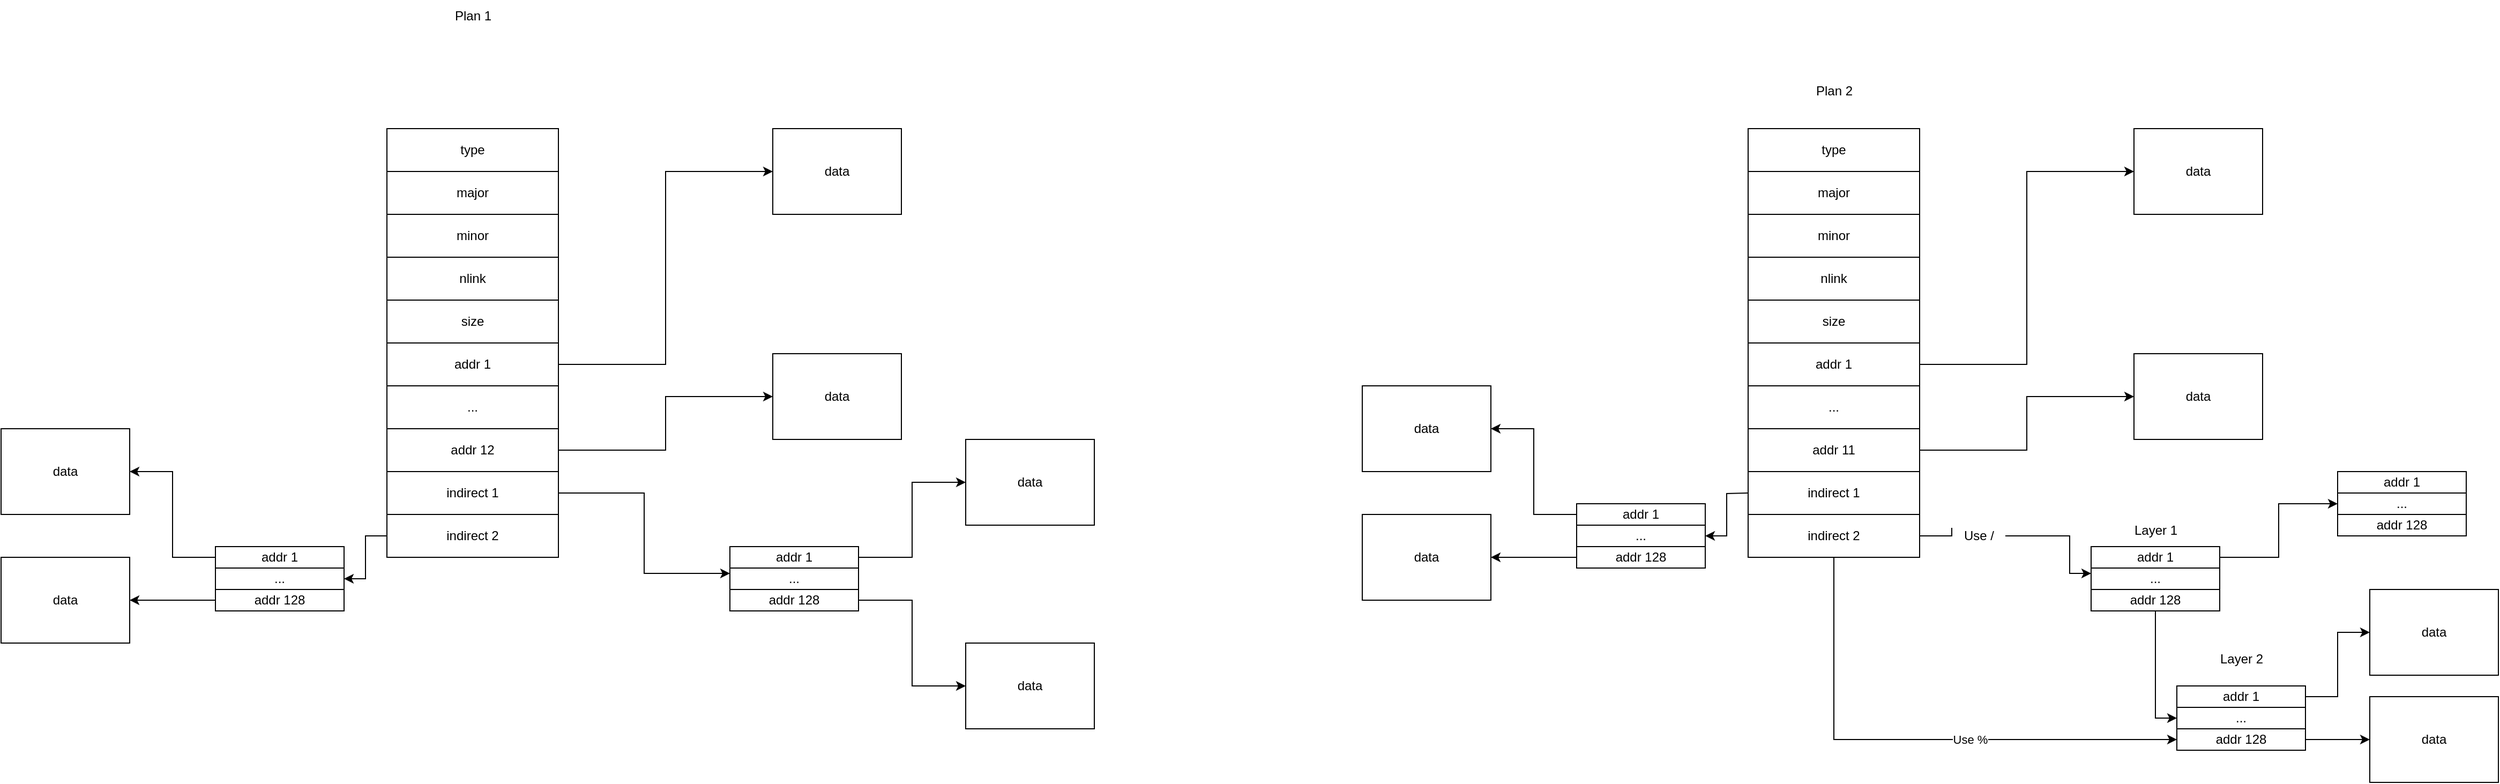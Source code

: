 <mxfile version="20.3.0" type="device"><diagram id="e3-TzHAw4-U0ZheP2jzK" name="第 1 页"><mxGraphModel dx="2062" dy="1225" grid="1" gridSize="10" guides="1" tooltips="1" connect="1" arrows="1" fold="1" page="1" pageScale="1" pageWidth="3000" pageHeight="6000" math="0" shadow="0"><root><mxCell id="0"/><mxCell id="1" parent="0"/><mxCell id="PF5CwZovc5ALDZFv1MpE-1" value="type" style="rounded=0;whiteSpace=wrap;html=1;" parent="1" vertex="1"><mxGeometry x="960" y="560" width="160" height="40" as="geometry"/></mxCell><mxCell id="PF5CwZovc5ALDZFv1MpE-2" value="major" style="rounded=0;whiteSpace=wrap;html=1;" parent="1" vertex="1"><mxGeometry x="960" y="600" width="160" height="40" as="geometry"/></mxCell><mxCell id="PF5CwZovc5ALDZFv1MpE-3" value="minor" style="rounded=0;whiteSpace=wrap;html=1;" parent="1" vertex="1"><mxGeometry x="960" y="640" width="160" height="40" as="geometry"/></mxCell><mxCell id="PF5CwZovc5ALDZFv1MpE-4" value="nlink" style="rounded=0;whiteSpace=wrap;html=1;" parent="1" vertex="1"><mxGeometry x="960" y="680" width="160" height="40" as="geometry"/></mxCell><mxCell id="PF5CwZovc5ALDZFv1MpE-5" value="size" style="rounded=0;whiteSpace=wrap;html=1;" parent="1" vertex="1"><mxGeometry x="960" y="720" width="160" height="40" as="geometry"/></mxCell><mxCell id="PF5CwZovc5ALDZFv1MpE-11" style="edgeStyle=orthogonalEdgeStyle;rounded=0;orthogonalLoop=1;jettySize=auto;html=1;entryX=0;entryY=0.5;entryDx=0;entryDy=0;" parent="1" source="PF5CwZovc5ALDZFv1MpE-6" target="PF5CwZovc5ALDZFv1MpE-9" edge="1"><mxGeometry relative="1" as="geometry"/></mxCell><mxCell id="PF5CwZovc5ALDZFv1MpE-6" value="addr 1" style="rounded=0;whiteSpace=wrap;html=1;" parent="1" vertex="1"><mxGeometry x="960" y="760" width="160" height="40" as="geometry"/></mxCell><mxCell id="PF5CwZovc5ALDZFv1MpE-7" value="..." style="rounded=0;whiteSpace=wrap;html=1;" parent="1" vertex="1"><mxGeometry x="960" y="800" width="160" height="40" as="geometry"/></mxCell><mxCell id="PF5CwZovc5ALDZFv1MpE-12" style="edgeStyle=orthogonalEdgeStyle;rounded=0;orthogonalLoop=1;jettySize=auto;html=1;entryX=0;entryY=0.5;entryDx=0;entryDy=0;" parent="1" source="PF5CwZovc5ALDZFv1MpE-8" target="PF5CwZovc5ALDZFv1MpE-10" edge="1"><mxGeometry relative="1" as="geometry"/></mxCell><mxCell id="PF5CwZovc5ALDZFv1MpE-8" value="addr 12" style="rounded=0;whiteSpace=wrap;html=1;" parent="1" vertex="1"><mxGeometry x="960" y="840" width="160" height="40" as="geometry"/></mxCell><mxCell id="PF5CwZovc5ALDZFv1MpE-9" value="data" style="rounded=0;whiteSpace=wrap;html=1;" parent="1" vertex="1"><mxGeometry x="1320" y="560" width="120" height="80" as="geometry"/></mxCell><mxCell id="PF5CwZovc5ALDZFv1MpE-10" value="data" style="rounded=0;whiteSpace=wrap;html=1;" parent="1" vertex="1"><mxGeometry x="1320" y="770" width="120" height="80" as="geometry"/></mxCell><mxCell id="PF5CwZovc5ALDZFv1MpE-18" style="edgeStyle=orthogonalEdgeStyle;rounded=0;orthogonalLoop=1;jettySize=auto;html=1;entryX=0;entryY=0.25;entryDx=0;entryDy=0;" parent="1" source="PF5CwZovc5ALDZFv1MpE-13" target="PF5CwZovc5ALDZFv1MpE-16" edge="1"><mxGeometry relative="1" as="geometry"/></mxCell><mxCell id="PF5CwZovc5ALDZFv1MpE-13" value="indirect 1" style="rounded=0;whiteSpace=wrap;html=1;" parent="1" vertex="1"><mxGeometry x="960" y="880" width="160" height="40" as="geometry"/></mxCell><mxCell id="PF5CwZovc5ALDZFv1MpE-40" style="edgeStyle=orthogonalEdgeStyle;rounded=0;orthogonalLoop=1;jettySize=auto;html=1;entryX=1;entryY=0.5;entryDx=0;entryDy=0;" parent="1" source="PF5CwZovc5ALDZFv1MpE-14" target="PF5CwZovc5ALDZFv1MpE-34" edge="1"><mxGeometry relative="1" as="geometry"/></mxCell><mxCell id="PF5CwZovc5ALDZFv1MpE-14" value="indirect 2" style="rounded=0;whiteSpace=wrap;html=1;" parent="1" vertex="1"><mxGeometry x="960" y="920" width="160" height="40" as="geometry"/></mxCell><mxCell id="PF5CwZovc5ALDZFv1MpE-21" style="edgeStyle=orthogonalEdgeStyle;rounded=0;orthogonalLoop=1;jettySize=auto;html=1;entryX=0;entryY=0.5;entryDx=0;entryDy=0;" parent="1" source="PF5CwZovc5ALDZFv1MpE-15" target="PF5CwZovc5ALDZFv1MpE-19" edge="1"><mxGeometry relative="1" as="geometry"/></mxCell><mxCell id="PF5CwZovc5ALDZFv1MpE-15" value="addr 1" style="rounded=0;whiteSpace=wrap;html=1;" parent="1" vertex="1"><mxGeometry x="1280" y="950" width="120" height="20" as="geometry"/></mxCell><mxCell id="PF5CwZovc5ALDZFv1MpE-16" value="..." style="rounded=0;whiteSpace=wrap;html=1;" parent="1" vertex="1"><mxGeometry x="1280" y="970" width="120" height="20" as="geometry"/></mxCell><mxCell id="PF5CwZovc5ALDZFv1MpE-22" style="edgeStyle=orthogonalEdgeStyle;rounded=0;orthogonalLoop=1;jettySize=auto;html=1;entryX=0;entryY=0.5;entryDx=0;entryDy=0;" parent="1" source="PF5CwZovc5ALDZFv1MpE-17" target="PF5CwZovc5ALDZFv1MpE-20" edge="1"><mxGeometry relative="1" as="geometry"/></mxCell><mxCell id="PF5CwZovc5ALDZFv1MpE-17" value="addr 128" style="rounded=0;whiteSpace=wrap;html=1;" parent="1" vertex="1"><mxGeometry x="1280" y="990" width="120" height="20" as="geometry"/></mxCell><mxCell id="PF5CwZovc5ALDZFv1MpE-19" value="data" style="rounded=0;whiteSpace=wrap;html=1;" parent="1" vertex="1"><mxGeometry x="1500" y="850" width="120" height="80" as="geometry"/></mxCell><mxCell id="PF5CwZovc5ALDZFv1MpE-20" value="data" style="rounded=0;whiteSpace=wrap;html=1;" parent="1" vertex="1"><mxGeometry x="1500" y="1040" width="120" height="80" as="geometry"/></mxCell><mxCell id="PF5CwZovc5ALDZFv1MpE-32" style="edgeStyle=orthogonalEdgeStyle;rounded=0;orthogonalLoop=1;jettySize=auto;html=1;entryX=1;entryY=0.5;entryDx=0;entryDy=0;" parent="1" source="PF5CwZovc5ALDZFv1MpE-33" target="PF5CwZovc5ALDZFv1MpE-37" edge="1"><mxGeometry relative="1" as="geometry"/></mxCell><mxCell id="PF5CwZovc5ALDZFv1MpE-33" value="addr 1" style="rounded=0;whiteSpace=wrap;html=1;" parent="1" vertex="1"><mxGeometry x="800" y="950" width="120" height="20" as="geometry"/></mxCell><mxCell id="PF5CwZovc5ALDZFv1MpE-34" value="..." style="rounded=0;whiteSpace=wrap;html=1;" parent="1" vertex="1"><mxGeometry x="800" y="970" width="120" height="20" as="geometry"/></mxCell><mxCell id="PF5CwZovc5ALDZFv1MpE-35" style="edgeStyle=orthogonalEdgeStyle;rounded=0;orthogonalLoop=1;jettySize=auto;html=1;entryX=1;entryY=0.5;entryDx=0;entryDy=0;" parent="1" source="PF5CwZovc5ALDZFv1MpE-36" target="PF5CwZovc5ALDZFv1MpE-38" edge="1"><mxGeometry relative="1" as="geometry"><Array as="points"><mxPoint x="720" y="1000"/></Array></mxGeometry></mxCell><mxCell id="PF5CwZovc5ALDZFv1MpE-36" value="addr 128" style="rounded=0;whiteSpace=wrap;html=1;" parent="1" vertex="1"><mxGeometry x="800" y="990" width="120" height="20" as="geometry"/></mxCell><mxCell id="PF5CwZovc5ALDZFv1MpE-37" value="data" style="rounded=0;whiteSpace=wrap;html=1;" parent="1" vertex="1"><mxGeometry x="600" y="840" width="120" height="80" as="geometry"/></mxCell><mxCell id="PF5CwZovc5ALDZFv1MpE-38" value="data" style="rounded=0;whiteSpace=wrap;html=1;" parent="1" vertex="1"><mxGeometry x="600" y="960" width="120" height="80" as="geometry"/></mxCell><mxCell id="PF5CwZovc5ALDZFv1MpE-43" value="Plan 1" style="text;html=1;align=center;verticalAlign=middle;resizable=0;points=[];autosize=1;strokeColor=none;fillColor=none;" parent="1" vertex="1"><mxGeometry x="1010" y="440" width="60" height="30" as="geometry"/></mxCell><mxCell id="PF5CwZovc5ALDZFv1MpE-44" value="type" style="rounded=0;whiteSpace=wrap;html=1;" parent="1" vertex="1"><mxGeometry x="2230" y="560" width="160" height="40" as="geometry"/></mxCell><mxCell id="PF5CwZovc5ALDZFv1MpE-45" value="major" style="rounded=0;whiteSpace=wrap;html=1;" parent="1" vertex="1"><mxGeometry x="2230" y="600" width="160" height="40" as="geometry"/></mxCell><mxCell id="PF5CwZovc5ALDZFv1MpE-46" value="minor" style="rounded=0;whiteSpace=wrap;html=1;" parent="1" vertex="1"><mxGeometry x="2230" y="640" width="160" height="40" as="geometry"/></mxCell><mxCell id="PF5CwZovc5ALDZFv1MpE-47" value="nlink" style="rounded=0;whiteSpace=wrap;html=1;" parent="1" vertex="1"><mxGeometry x="2230" y="680" width="160" height="40" as="geometry"/></mxCell><mxCell id="PF5CwZovc5ALDZFv1MpE-48" value="size" style="rounded=0;whiteSpace=wrap;html=1;" parent="1" vertex="1"><mxGeometry x="2230" y="720" width="160" height="40" as="geometry"/></mxCell><mxCell id="PF5CwZovc5ALDZFv1MpE-49" style="edgeStyle=orthogonalEdgeStyle;rounded=0;orthogonalLoop=1;jettySize=auto;html=1;entryX=0;entryY=0.5;entryDx=0;entryDy=0;" parent="1" source="PF5CwZovc5ALDZFv1MpE-50" target="PF5CwZovc5ALDZFv1MpE-54" edge="1"><mxGeometry relative="1" as="geometry"/></mxCell><mxCell id="PF5CwZovc5ALDZFv1MpE-50" value="addr 1" style="rounded=0;whiteSpace=wrap;html=1;" parent="1" vertex="1"><mxGeometry x="2230" y="760" width="160" height="40" as="geometry"/></mxCell><mxCell id="PF5CwZovc5ALDZFv1MpE-51" value="..." style="rounded=0;whiteSpace=wrap;html=1;" parent="1" vertex="1"><mxGeometry x="2230" y="800" width="160" height="40" as="geometry"/></mxCell><mxCell id="PF5CwZovc5ALDZFv1MpE-52" style="edgeStyle=orthogonalEdgeStyle;rounded=0;orthogonalLoop=1;jettySize=auto;html=1;entryX=0;entryY=0.5;entryDx=0;entryDy=0;" parent="1" source="PF5CwZovc5ALDZFv1MpE-53" target="PF5CwZovc5ALDZFv1MpE-55" edge="1"><mxGeometry relative="1" as="geometry"/></mxCell><mxCell id="PF5CwZovc5ALDZFv1MpE-53" value="addr 11" style="rounded=0;whiteSpace=wrap;html=1;" parent="1" vertex="1"><mxGeometry x="2230" y="840" width="160" height="40" as="geometry"/></mxCell><mxCell id="PF5CwZovc5ALDZFv1MpE-54" value="data" style="rounded=0;whiteSpace=wrap;html=1;" parent="1" vertex="1"><mxGeometry x="2590" y="560" width="120" height="80" as="geometry"/></mxCell><mxCell id="PF5CwZovc5ALDZFv1MpE-55" value="data" style="rounded=0;whiteSpace=wrap;html=1;" parent="1" vertex="1"><mxGeometry x="2590" y="770" width="120" height="80" as="geometry"/></mxCell><mxCell id="PF5CwZovc5ALDZFv1MpE-56" style="edgeStyle=orthogonalEdgeStyle;rounded=0;orthogonalLoop=1;jettySize=auto;html=1;entryX=0;entryY=0.25;entryDx=0;entryDy=0;exitX=1;exitY=0.5;exitDx=0;exitDy=0;startArrow=none;" parent="1" source="iMrvpP5ZKiDQDVv2kYbB-9" target="PF5CwZovc5ALDZFv1MpE-62" edge="1"><mxGeometry relative="1" as="geometry"><Array as="points"><mxPoint x="2530" y="940"/><mxPoint x="2530" y="975"/></Array></mxGeometry></mxCell><mxCell id="PF5CwZovc5ALDZFv1MpE-57" value="indirect 1" style="rounded=0;whiteSpace=wrap;html=1;" parent="1" vertex="1"><mxGeometry x="2230" y="880" width="160" height="40" as="geometry"/></mxCell><mxCell id="PF5CwZovc5ALDZFv1MpE-82" style="edgeStyle=orthogonalEdgeStyle;rounded=0;orthogonalLoop=1;jettySize=auto;html=1;entryX=0;entryY=0.5;entryDx=0;entryDy=0;" parent="1" source="PF5CwZovc5ALDZFv1MpE-59" target="PF5CwZovc5ALDZFv1MpE-81" edge="1"><mxGeometry relative="1" as="geometry"><mxPoint x="2430" y="1080" as="targetPoint"/><Array as="points"><mxPoint x="2310" y="1130"/></Array></mxGeometry></mxCell><mxCell id="iMrvpP5ZKiDQDVv2kYbB-10" value="Use %" style="edgeLabel;html=1;align=center;verticalAlign=middle;resizable=0;points=[];" parent="PF5CwZovc5ALDZFv1MpE-82" vertex="1" connectable="0"><mxGeometry x="0.212" y="3" relative="1" as="geometry"><mxPoint y="3" as="offset"/></mxGeometry></mxCell><mxCell id="PF5CwZovc5ALDZFv1MpE-59" value="indirect 2" style="rounded=0;whiteSpace=wrap;html=1;" parent="1" vertex="1"><mxGeometry x="2230" y="920" width="160" height="40" as="geometry"/></mxCell><mxCell id="PF5CwZovc5ALDZFv1MpE-60" style="edgeStyle=orthogonalEdgeStyle;rounded=0;orthogonalLoop=1;jettySize=auto;html=1;entryX=0;entryY=0.5;entryDx=0;entryDy=0;" parent="1" source="PF5CwZovc5ALDZFv1MpE-61" target="PF5CwZovc5ALDZFv1MpE-77" edge="1"><mxGeometry relative="1" as="geometry"><mxPoint x="2770" y="890" as="targetPoint"/></mxGeometry></mxCell><mxCell id="PF5CwZovc5ALDZFv1MpE-61" value="addr 1" style="rounded=0;whiteSpace=wrap;html=1;" parent="1" vertex="1"><mxGeometry x="2550" y="950" width="120" height="20" as="geometry"/></mxCell><mxCell id="PF5CwZovc5ALDZFv1MpE-62" value="..." style="rounded=0;whiteSpace=wrap;html=1;" parent="1" vertex="1"><mxGeometry x="2550" y="970" width="120" height="20" as="geometry"/></mxCell><mxCell id="PF5CwZovc5ALDZFv1MpE-63" style="edgeStyle=orthogonalEdgeStyle;rounded=0;orthogonalLoop=1;jettySize=auto;html=1;entryX=0;entryY=0.5;entryDx=0;entryDy=0;" parent="1" source="PF5CwZovc5ALDZFv1MpE-64" target="PF5CwZovc5ALDZFv1MpE-80" edge="1"><mxGeometry relative="1" as="geometry"><mxPoint x="2770" y="1080" as="targetPoint"/></mxGeometry></mxCell><mxCell id="PF5CwZovc5ALDZFv1MpE-64" value="addr 128" style="rounded=0;whiteSpace=wrap;html=1;" parent="1" vertex="1"><mxGeometry x="2550" y="990" width="120" height="20" as="geometry"/></mxCell><mxCell id="PF5CwZovc5ALDZFv1MpE-74" value="Plan 2" style="text;html=1;align=center;verticalAlign=middle;resizable=0;points=[];autosize=1;strokeColor=none;fillColor=none;" parent="1" vertex="1"><mxGeometry x="2280" y="510" width="60" height="30" as="geometry"/></mxCell><mxCell id="PF5CwZovc5ALDZFv1MpE-76" value="addr 1" style="rounded=0;whiteSpace=wrap;html=1;" parent="1" vertex="1"><mxGeometry x="2780" y="880" width="120" height="20" as="geometry"/></mxCell><mxCell id="PF5CwZovc5ALDZFv1MpE-77" value="..." style="rounded=0;whiteSpace=wrap;html=1;" parent="1" vertex="1"><mxGeometry x="2780" y="900" width="120" height="20" as="geometry"/></mxCell><mxCell id="PF5CwZovc5ALDZFv1MpE-78" value="addr 128" style="rounded=0;whiteSpace=wrap;html=1;" parent="1" vertex="1"><mxGeometry x="2780" y="920" width="120" height="20" as="geometry"/></mxCell><mxCell id="PF5CwZovc5ALDZFv1MpE-89" style="edgeStyle=orthogonalEdgeStyle;rounded=0;orthogonalLoop=1;jettySize=auto;html=1;entryX=0;entryY=0.5;entryDx=0;entryDy=0;" parent="1" source="PF5CwZovc5ALDZFv1MpE-79" target="PF5CwZovc5ALDZFv1MpE-90" edge="1"><mxGeometry relative="1" as="geometry"><mxPoint x="2770" y="960" as="targetPoint"/></mxGeometry></mxCell><mxCell id="PF5CwZovc5ALDZFv1MpE-79" value="addr 1" style="rounded=0;whiteSpace=wrap;html=1;" parent="1" vertex="1"><mxGeometry x="2630" y="1080" width="120" height="20" as="geometry"/></mxCell><mxCell id="PF5CwZovc5ALDZFv1MpE-80" value="..." style="rounded=0;whiteSpace=wrap;html=1;" parent="1" vertex="1"><mxGeometry x="2630" y="1100" width="120" height="20" as="geometry"/></mxCell><mxCell id="PF5CwZovc5ALDZFv1MpE-87" style="edgeStyle=orthogonalEdgeStyle;rounded=0;orthogonalLoop=1;jettySize=auto;html=1;" parent="1" source="PF5CwZovc5ALDZFv1MpE-81" edge="1"><mxGeometry relative="1" as="geometry"><mxPoint x="2810" y="1130" as="targetPoint"/></mxGeometry></mxCell><mxCell id="PF5CwZovc5ALDZFv1MpE-81" value="addr 128" style="rounded=0;whiteSpace=wrap;html=1;" parent="1" vertex="1"><mxGeometry x="2630" y="1120" width="120" height="20" as="geometry"/></mxCell><mxCell id="PF5CwZovc5ALDZFv1MpE-85" value="Layer 1" style="text;html=1;align=center;verticalAlign=middle;resizable=0;points=[];autosize=1;strokeColor=none;fillColor=none;" parent="1" vertex="1"><mxGeometry x="2580" y="920" width="60" height="30" as="geometry"/></mxCell><mxCell id="PF5CwZovc5ALDZFv1MpE-86" value="Layer 2" style="text;html=1;align=center;verticalAlign=middle;resizable=0;points=[];autosize=1;strokeColor=none;fillColor=none;" parent="1" vertex="1"><mxGeometry x="2660" y="1040" width="60" height="30" as="geometry"/></mxCell><mxCell id="PF5CwZovc5ALDZFv1MpE-88" value="data" style="rounded=0;whiteSpace=wrap;html=1;" parent="1" vertex="1"><mxGeometry x="2810" y="1090" width="120" height="80" as="geometry"/></mxCell><mxCell id="PF5CwZovc5ALDZFv1MpE-90" value="data" style="rounded=0;whiteSpace=wrap;html=1;" parent="1" vertex="1"><mxGeometry x="2810" y="990" width="120" height="80" as="geometry"/></mxCell><mxCell id="iMrvpP5ZKiDQDVv2kYbB-1" style="edgeStyle=orthogonalEdgeStyle;rounded=0;orthogonalLoop=1;jettySize=auto;html=1;entryX=1;entryY=0.5;entryDx=0;entryDy=0;" parent="1" target="iMrvpP5ZKiDQDVv2kYbB-4" edge="1"><mxGeometry relative="1" as="geometry"><mxPoint x="2230" y="900" as="sourcePoint"/></mxGeometry></mxCell><mxCell id="iMrvpP5ZKiDQDVv2kYbB-2" style="edgeStyle=orthogonalEdgeStyle;rounded=0;orthogonalLoop=1;jettySize=auto;html=1;entryX=1;entryY=0.5;entryDx=0;entryDy=0;" parent="1" source="iMrvpP5ZKiDQDVv2kYbB-3" target="iMrvpP5ZKiDQDVv2kYbB-7" edge="1"><mxGeometry relative="1" as="geometry"/></mxCell><mxCell id="iMrvpP5ZKiDQDVv2kYbB-3" value="addr 1" style="rounded=0;whiteSpace=wrap;html=1;" parent="1" vertex="1"><mxGeometry x="2070" y="910" width="120" height="20" as="geometry"/></mxCell><mxCell id="iMrvpP5ZKiDQDVv2kYbB-4" value="..." style="rounded=0;whiteSpace=wrap;html=1;" parent="1" vertex="1"><mxGeometry x="2070" y="930" width="120" height="20" as="geometry"/></mxCell><mxCell id="iMrvpP5ZKiDQDVv2kYbB-5" style="edgeStyle=orthogonalEdgeStyle;rounded=0;orthogonalLoop=1;jettySize=auto;html=1;entryX=1;entryY=0.5;entryDx=0;entryDy=0;" parent="1" source="iMrvpP5ZKiDQDVv2kYbB-6" target="iMrvpP5ZKiDQDVv2kYbB-8" edge="1"><mxGeometry relative="1" as="geometry"><Array as="points"><mxPoint x="1990" y="960"/></Array></mxGeometry></mxCell><mxCell id="iMrvpP5ZKiDQDVv2kYbB-6" value="addr 128" style="rounded=0;whiteSpace=wrap;html=1;" parent="1" vertex="1"><mxGeometry x="2070" y="950" width="120" height="20" as="geometry"/></mxCell><mxCell id="iMrvpP5ZKiDQDVv2kYbB-7" value="data" style="rounded=0;whiteSpace=wrap;html=1;" parent="1" vertex="1"><mxGeometry x="1870" y="800" width="120" height="80" as="geometry"/></mxCell><mxCell id="iMrvpP5ZKiDQDVv2kYbB-8" value="data" style="rounded=0;whiteSpace=wrap;html=1;" parent="1" vertex="1"><mxGeometry x="1870" y="920" width="120" height="80" as="geometry"/></mxCell><mxCell id="iMrvpP5ZKiDQDVv2kYbB-9" value="Use /" style="text;html=1;align=center;verticalAlign=middle;resizable=0;points=[];autosize=1;strokeColor=none;fillColor=none;" parent="1" vertex="1"><mxGeometry x="2420" y="925" width="50" height="30" as="geometry"/></mxCell><mxCell id="iMrvpP5ZKiDQDVv2kYbB-14" value="" style="edgeStyle=orthogonalEdgeStyle;rounded=0;orthogonalLoop=1;jettySize=auto;html=1;entryX=0;entryY=0.25;entryDx=0;entryDy=0;exitX=1;exitY=0.5;exitDx=0;exitDy=0;endArrow=none;" parent="1" source="PF5CwZovc5ALDZFv1MpE-59" target="iMrvpP5ZKiDQDVv2kYbB-9" edge="1"><mxGeometry relative="1" as="geometry"><mxPoint x="2390" y="940" as="sourcePoint"/><mxPoint x="2550" y="975" as="targetPoint"/><Array as="points"/></mxGeometry></mxCell></root></mxGraphModel></diagram></mxfile>